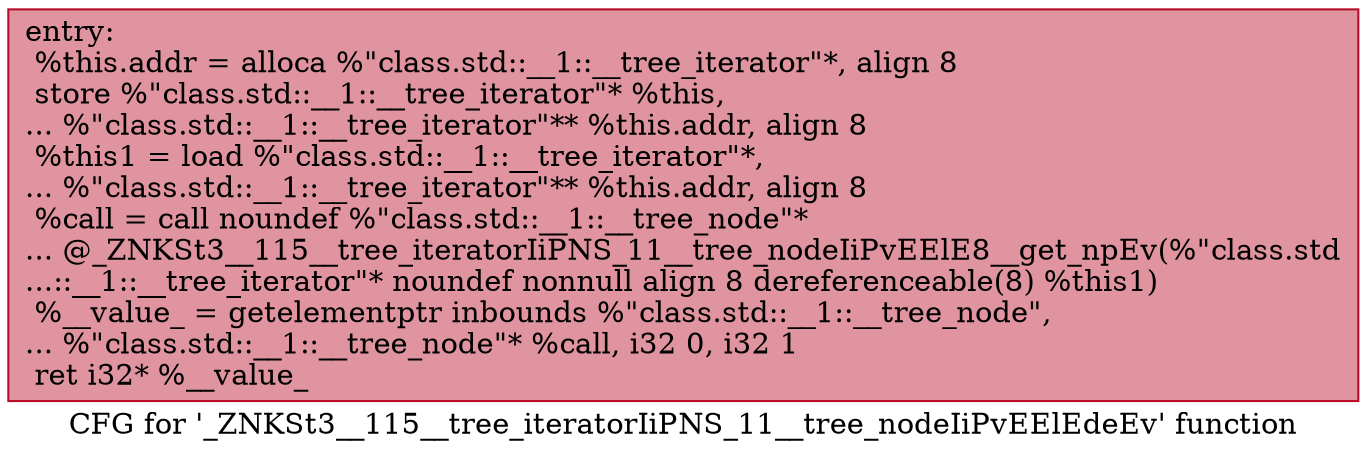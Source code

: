 digraph "CFG for '_ZNKSt3__115__tree_iteratorIiPNS_11__tree_nodeIiPvEElEdeEv' function" {
	label="CFG for '_ZNKSt3__115__tree_iteratorIiPNS_11__tree_nodeIiPvEElEdeEv' function";

	Node0x600002559240 [shape=record,color="#b70d28ff", style=filled, fillcolor="#b70d2870",label="{entry:\l  %this.addr = alloca %\"class.std::__1::__tree_iterator\"*, align 8\l  store %\"class.std::__1::__tree_iterator\"* %this,\l... %\"class.std::__1::__tree_iterator\"** %this.addr, align 8\l  %this1 = load %\"class.std::__1::__tree_iterator\"*,\l... %\"class.std::__1::__tree_iterator\"** %this.addr, align 8\l  %call = call noundef %\"class.std::__1::__tree_node\"*\l... @_ZNKSt3__115__tree_iteratorIiPNS_11__tree_nodeIiPvEElE8__get_npEv(%\"class.std\l...::__1::__tree_iterator\"* noundef nonnull align 8 dereferenceable(8) %this1)\l  %__value_ = getelementptr inbounds %\"class.std::__1::__tree_node\",\l... %\"class.std::__1::__tree_node\"* %call, i32 0, i32 1\l  ret i32* %__value_\l}"];
}
